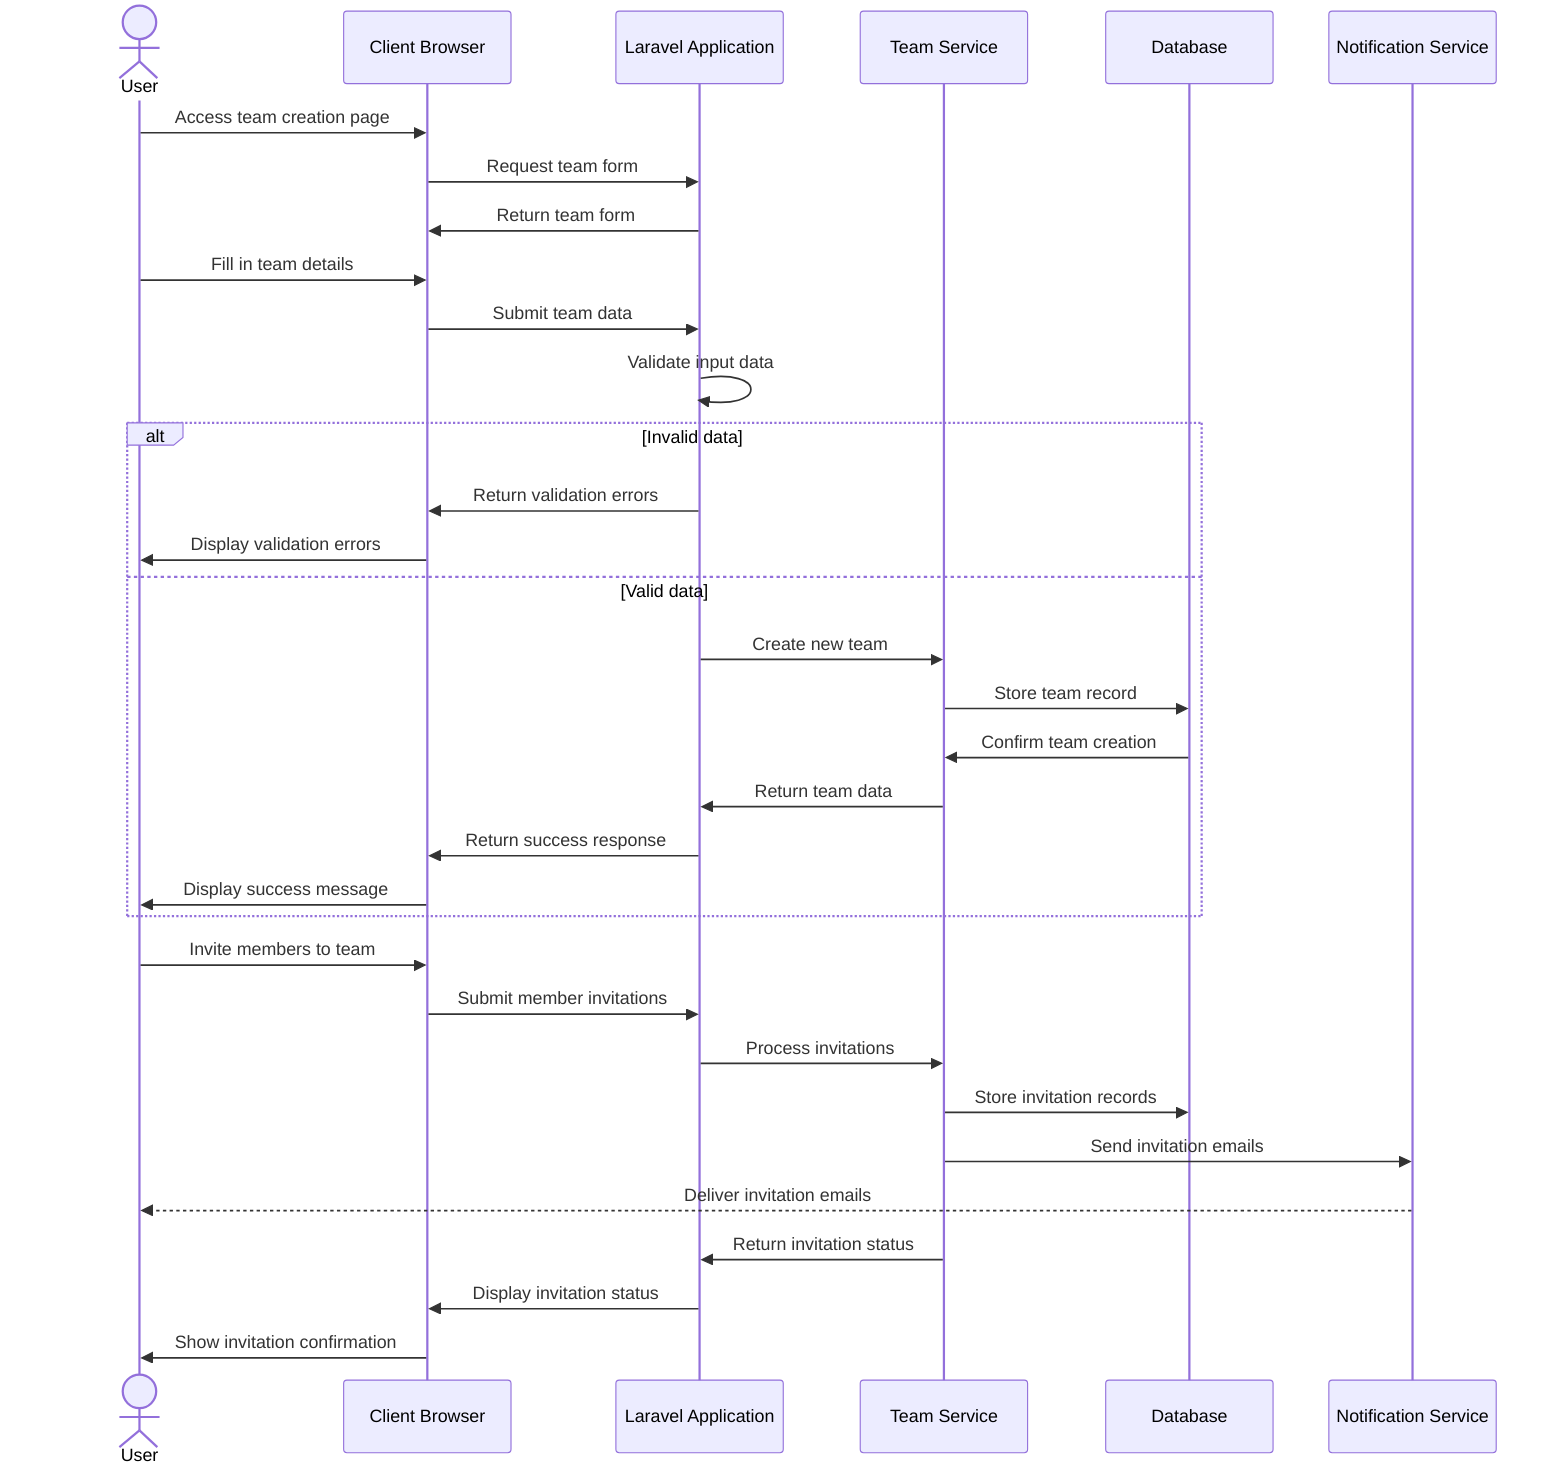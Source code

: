 %%{init: {'theme': 'default', 'themeVariables': { 'primaryColor': '#f5f5f5', 'primaryTextColor': '#333333', 'primaryBorderColor': '#cccccc', 'lineColor': '#666666', 'secondaryColor': '#f0f0f0', 'tertiaryColor': '#ffffff' }}}%%
sequenceDiagram
    actor User
    participant Client as Client Browser
    participant App as Laravel Application
    participant TeamService as Team Service
    participant DB as Database
    participant Notification as Notification Service

    User->>Client: Access team creation page
    Client->>App: Request team form
    App->>Client: Return team form
    User->>Client: Fill in team details
    Client->>App: Submit team data
    App->>App: Validate input data

    alt Invalid data
        App->>Client: Return validation errors
        Client->>User: Display validation errors
    else Valid data
        App->>TeamService: Create new team
        TeamService->>DB: Store team record
        DB->>TeamService: Confirm team creation
        TeamService->>App: Return team data
        App->>Client: Return success response
        Client->>User: Display success message
    end

    User->>Client: Invite members to team
    Client->>App: Submit member invitations
    App->>TeamService: Process invitations
    TeamService->>DB: Store invitation records
    TeamService->>Notification: Send invitation emails
    Notification-->>User: Deliver invitation emails
    TeamService->>App: Return invitation status
    App->>Client: Display invitation status
    Client->>User: Show invitation confirmation